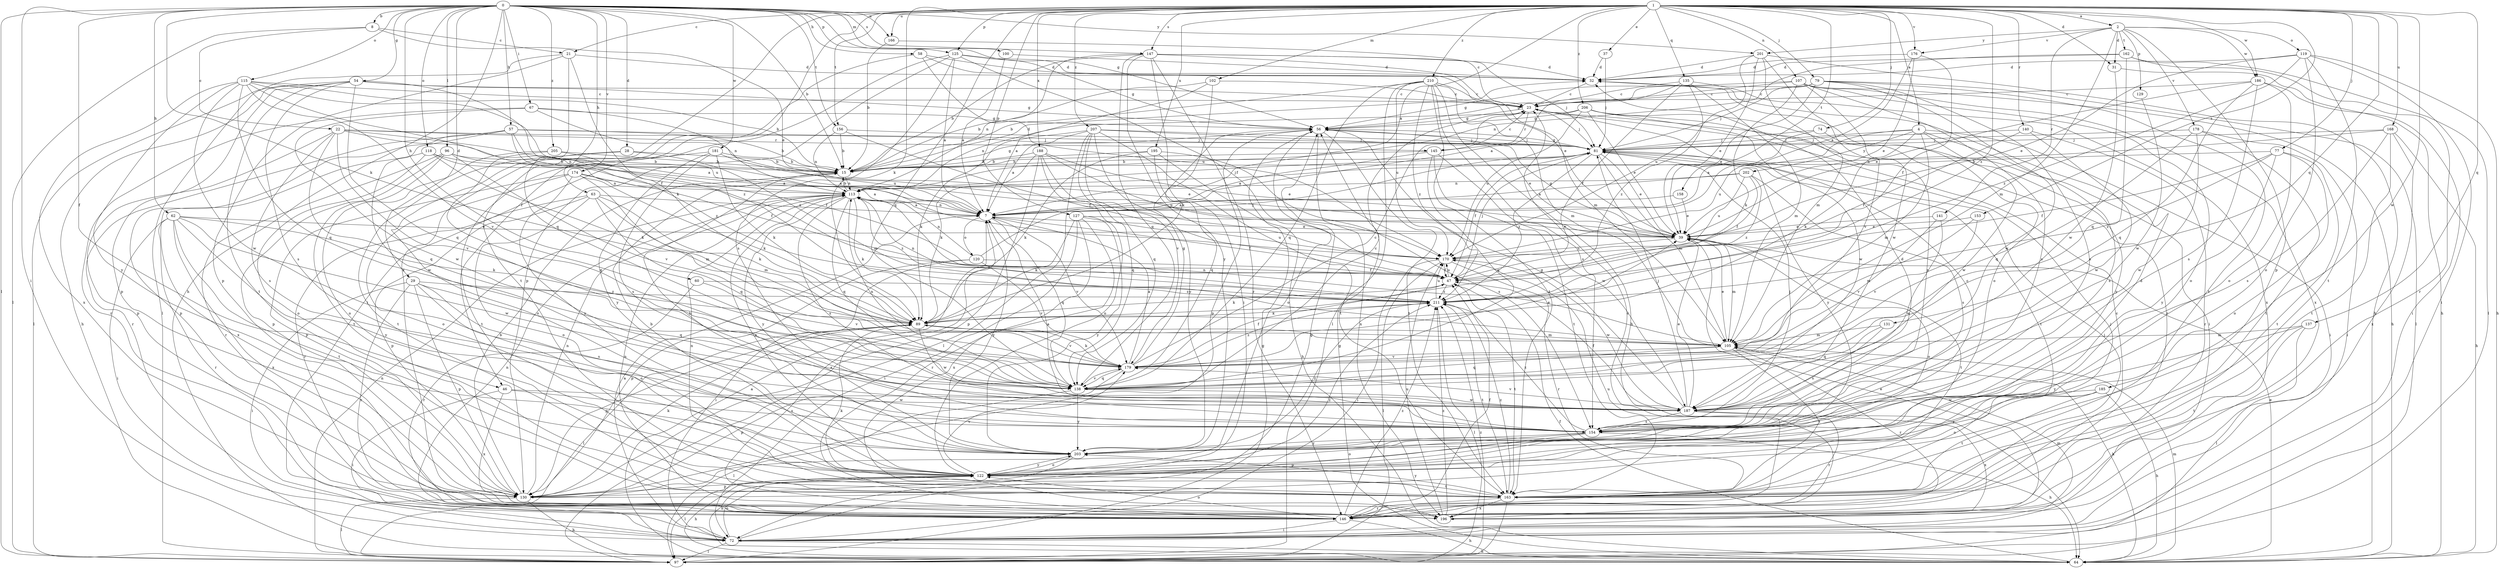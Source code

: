 strict digraph  {
0;
1;
2;
4;
7;
8;
15;
21;
22;
23;
28;
29;
31;
32;
37;
39;
46;
47;
54;
56;
57;
58;
60;
62;
63;
64;
67;
72;
74;
77;
79;
81;
89;
96;
97;
100;
102;
105;
107;
113;
115;
118;
119;
120;
122;
125;
127;
129;
130;
131;
135;
137;
138;
140;
141;
145;
146;
147;
153;
154;
156;
158;
162;
163;
166;
168;
170;
174;
176;
178;
179;
181;
185;
186;
187;
188;
195;
196;
201;
202;
203;
205;
206;
207;
210;
211;
0 -> 8  [label=b];
0 -> 15  [label=b];
0 -> 28  [label=d];
0 -> 29  [label=d];
0 -> 46  [label=f];
0 -> 54  [label=g];
0 -> 56  [label=g];
0 -> 57  [label=h];
0 -> 58  [label=h];
0 -> 60  [label=h];
0 -> 62  [label=h];
0 -> 63  [label=h];
0 -> 64  [label=h];
0 -> 67  [label=i];
0 -> 72  [label=i];
0 -> 89  [label=k];
0 -> 96  [label=l];
0 -> 97  [label=l];
0 -> 100  [label=m];
0 -> 115  [label=o];
0 -> 118  [label=o];
0 -> 125  [label=p];
0 -> 147  [label=s];
0 -> 156  [label=t];
0 -> 166  [label=u];
0 -> 174  [label=v];
0 -> 181  [label=w];
0 -> 201  [label=y];
0 -> 205  [label=z];
1 -> 2  [label=a];
1 -> 4  [label=a];
1 -> 7  [label=a];
1 -> 21  [label=c];
1 -> 31  [label=d];
1 -> 37  [label=e];
1 -> 46  [label=f];
1 -> 74  [label=j];
1 -> 77  [label=j];
1 -> 79  [label=j];
1 -> 89  [label=k];
1 -> 102  [label=m];
1 -> 107  [label=n];
1 -> 125  [label=p];
1 -> 127  [label=p];
1 -> 131  [label=q];
1 -> 135  [label=q];
1 -> 137  [label=q];
1 -> 138  [label=q];
1 -> 140  [label=r];
1 -> 147  [label=s];
1 -> 153  [label=s];
1 -> 156  [label=t];
1 -> 158  [label=t];
1 -> 166  [label=u];
1 -> 168  [label=u];
1 -> 176  [label=v];
1 -> 185  [label=w];
1 -> 186  [label=w];
1 -> 188  [label=x];
1 -> 195  [label=x];
1 -> 196  [label=x];
1 -> 206  [label=z];
1 -> 207  [label=z];
1 -> 210  [label=z];
1 -> 211  [label=z];
2 -> 31  [label=d];
2 -> 105  [label=m];
2 -> 119  [label=o];
2 -> 129  [label=p];
2 -> 130  [label=p];
2 -> 141  [label=r];
2 -> 162  [label=t];
2 -> 176  [label=v];
2 -> 178  [label=v];
2 -> 186  [label=w];
2 -> 201  [label=y];
4 -> 72  [label=i];
4 -> 81  [label=j];
4 -> 89  [label=k];
4 -> 105  [label=m];
4 -> 154  [label=s];
4 -> 170  [label=u];
4 -> 187  [label=w];
4 -> 202  [label=y];
7 -> 39  [label=e];
7 -> 47  [label=f];
7 -> 113  [label=n];
7 -> 120  [label=o];
7 -> 138  [label=q];
7 -> 179  [label=v];
7 -> 203  [label=y];
8 -> 21  [label=c];
8 -> 22  [label=c];
8 -> 39  [label=e];
8 -> 97  [label=l];
15 -> 32  [label=d];
15 -> 56  [label=g];
15 -> 113  [label=n];
21 -> 32  [label=d];
21 -> 89  [label=k];
21 -> 97  [label=l];
21 -> 130  [label=p];
21 -> 138  [label=q];
22 -> 7  [label=a];
22 -> 81  [label=j];
22 -> 113  [label=n];
22 -> 130  [label=p];
22 -> 138  [label=q];
22 -> 145  [label=r];
22 -> 154  [label=s];
22 -> 179  [label=v];
23 -> 56  [label=g];
23 -> 72  [label=i];
23 -> 81  [label=j];
23 -> 145  [label=r];
28 -> 15  [label=b];
28 -> 105  [label=m];
28 -> 122  [label=o];
28 -> 163  [label=t];
29 -> 72  [label=i];
29 -> 122  [label=o];
29 -> 130  [label=p];
29 -> 138  [label=q];
29 -> 146  [label=r];
29 -> 154  [label=s];
29 -> 211  [label=z];
31 -> 64  [label=h];
31 -> 187  [label=w];
32 -> 23  [label=c];
32 -> 122  [label=o];
37 -> 32  [label=d];
37 -> 81  [label=j];
39 -> 56  [label=g];
39 -> 105  [label=m];
39 -> 122  [label=o];
39 -> 163  [label=t];
39 -> 170  [label=u];
46 -> 72  [label=i];
46 -> 154  [label=s];
46 -> 187  [label=w];
46 -> 196  [label=x];
47 -> 81  [label=j];
47 -> 89  [label=k];
47 -> 163  [label=t];
47 -> 170  [label=u];
47 -> 211  [label=z];
54 -> 23  [label=c];
54 -> 56  [label=g];
54 -> 64  [label=h];
54 -> 97  [label=l];
54 -> 130  [label=p];
54 -> 138  [label=q];
54 -> 154  [label=s];
54 -> 163  [label=t];
54 -> 211  [label=z];
56 -> 81  [label=j];
56 -> 122  [label=o];
56 -> 130  [label=p];
56 -> 163  [label=t];
56 -> 196  [label=x];
57 -> 15  [label=b];
57 -> 47  [label=f];
57 -> 81  [label=j];
57 -> 130  [label=p];
57 -> 146  [label=r];
57 -> 187  [label=w];
57 -> 211  [label=z];
58 -> 32  [label=d];
58 -> 39  [label=e];
58 -> 163  [label=t];
58 -> 170  [label=u];
60 -> 146  [label=r];
60 -> 179  [label=v];
60 -> 211  [label=z];
62 -> 39  [label=e];
62 -> 72  [label=i];
62 -> 89  [label=k];
62 -> 146  [label=r];
62 -> 163  [label=t];
62 -> 187  [label=w];
62 -> 196  [label=x];
62 -> 203  [label=y];
63 -> 7  [label=a];
63 -> 89  [label=k];
63 -> 105  [label=m];
63 -> 122  [label=o];
63 -> 130  [label=p];
63 -> 138  [label=q];
63 -> 146  [label=r];
64 -> 7  [label=a];
64 -> 39  [label=e];
64 -> 47  [label=f];
64 -> 56  [label=g];
64 -> 105  [label=m];
67 -> 56  [label=g];
67 -> 113  [label=n];
67 -> 146  [label=r];
67 -> 170  [label=u];
67 -> 187  [label=w];
72 -> 7  [label=a];
72 -> 39  [label=e];
72 -> 56  [label=g];
72 -> 64  [label=h];
72 -> 97  [label=l];
72 -> 105  [label=m];
72 -> 113  [label=n];
72 -> 122  [label=o];
74 -> 7  [label=a];
74 -> 81  [label=j];
74 -> 203  [label=y];
77 -> 15  [label=b];
77 -> 47  [label=f];
77 -> 122  [label=o];
77 -> 163  [label=t];
77 -> 203  [label=y];
77 -> 211  [label=z];
79 -> 23  [label=c];
79 -> 39  [label=e];
79 -> 56  [label=g];
79 -> 81  [label=j];
79 -> 97  [label=l];
79 -> 154  [label=s];
79 -> 163  [label=t];
79 -> 187  [label=w];
81 -> 15  [label=b];
81 -> 39  [label=e];
81 -> 47  [label=f];
81 -> 56  [label=g];
81 -> 105  [label=m];
81 -> 163  [label=t];
81 -> 203  [label=y];
81 -> 211  [label=z];
89 -> 97  [label=l];
89 -> 105  [label=m];
89 -> 130  [label=p];
89 -> 179  [label=v];
89 -> 187  [label=w];
96 -> 15  [label=b];
96 -> 47  [label=f];
96 -> 130  [label=p];
96 -> 146  [label=r];
96 -> 163  [label=t];
96 -> 179  [label=v];
97 -> 56  [label=g];
97 -> 113  [label=n];
97 -> 211  [label=z];
100 -> 7  [label=a];
100 -> 32  [label=d];
102 -> 7  [label=a];
102 -> 15  [label=b];
102 -> 23  [label=c];
102 -> 89  [label=k];
105 -> 39  [label=e];
105 -> 64  [label=h];
105 -> 113  [label=n];
105 -> 138  [label=q];
105 -> 146  [label=r];
105 -> 163  [label=t];
105 -> 179  [label=v];
107 -> 23  [label=c];
107 -> 56  [label=g];
107 -> 64  [label=h];
107 -> 89  [label=k];
107 -> 122  [label=o];
107 -> 154  [label=s];
107 -> 179  [label=v];
107 -> 196  [label=x];
113 -> 7  [label=a];
113 -> 15  [label=b];
113 -> 81  [label=j];
113 -> 89  [label=k];
113 -> 138  [label=q];
113 -> 154  [label=s];
113 -> 203  [label=y];
113 -> 211  [label=z];
115 -> 15  [label=b];
115 -> 23  [label=c];
115 -> 47  [label=f];
115 -> 138  [label=q];
115 -> 170  [label=u];
115 -> 179  [label=v];
115 -> 187  [label=w];
115 -> 196  [label=x];
115 -> 203  [label=y];
118 -> 7  [label=a];
118 -> 15  [label=b];
118 -> 89  [label=k];
118 -> 122  [label=o];
118 -> 196  [label=x];
119 -> 32  [label=d];
119 -> 39  [label=e];
119 -> 64  [label=h];
119 -> 72  [label=i];
119 -> 122  [label=o];
119 -> 163  [label=t];
119 -> 211  [label=z];
120 -> 47  [label=f];
120 -> 72  [label=i];
120 -> 81  [label=j];
120 -> 113  [label=n];
120 -> 130  [label=p];
120 -> 179  [label=v];
122 -> 15  [label=b];
122 -> 32  [label=d];
122 -> 64  [label=h];
122 -> 97  [label=l];
122 -> 113  [label=n];
122 -> 130  [label=p];
122 -> 163  [label=t];
122 -> 179  [label=v];
122 -> 203  [label=y];
125 -> 7  [label=a];
125 -> 32  [label=d];
125 -> 47  [label=f];
125 -> 56  [label=g];
125 -> 72  [label=i];
125 -> 130  [label=p];
125 -> 154  [label=s];
127 -> 39  [label=e];
127 -> 72  [label=i];
127 -> 89  [label=k];
127 -> 146  [label=r];
127 -> 170  [label=u];
127 -> 196  [label=x];
127 -> 203  [label=y];
129 -> 187  [label=w];
130 -> 15  [label=b];
130 -> 64  [label=h];
130 -> 89  [label=k];
130 -> 97  [label=l];
130 -> 113  [label=n];
130 -> 211  [label=z];
131 -> 105  [label=m];
131 -> 138  [label=q];
131 -> 154  [label=s];
135 -> 7  [label=a];
135 -> 23  [label=c];
135 -> 47  [label=f];
135 -> 105  [label=m];
135 -> 196  [label=x];
135 -> 211  [label=z];
137 -> 97  [label=l];
137 -> 105  [label=m];
137 -> 163  [label=t];
137 -> 203  [label=y];
138 -> 23  [label=c];
138 -> 97  [label=l];
138 -> 113  [label=n];
138 -> 179  [label=v];
138 -> 187  [label=w];
138 -> 203  [label=y];
140 -> 47  [label=f];
140 -> 81  [label=j];
140 -> 146  [label=r];
140 -> 187  [label=w];
141 -> 39  [label=e];
141 -> 179  [label=v];
141 -> 187  [label=w];
145 -> 7  [label=a];
145 -> 15  [label=b];
145 -> 23  [label=c];
145 -> 138  [label=q];
145 -> 163  [label=t];
145 -> 187  [label=w];
146 -> 7  [label=a];
146 -> 23  [label=c];
146 -> 47  [label=f];
146 -> 64  [label=h];
146 -> 72  [label=i];
146 -> 81  [label=j];
146 -> 113  [label=n];
146 -> 122  [label=o];
146 -> 170  [label=u];
146 -> 211  [label=z];
147 -> 15  [label=b];
147 -> 32  [label=d];
147 -> 72  [label=i];
147 -> 81  [label=j];
147 -> 105  [label=m];
147 -> 113  [label=n];
147 -> 138  [label=q];
147 -> 146  [label=r];
147 -> 203  [label=y];
153 -> 39  [label=e];
153 -> 105  [label=m];
153 -> 179  [label=v];
154 -> 7  [label=a];
154 -> 32  [label=d];
154 -> 64  [label=h];
154 -> 81  [label=j];
154 -> 122  [label=o];
154 -> 130  [label=p];
154 -> 203  [label=y];
154 -> 211  [label=z];
156 -> 15  [label=b];
156 -> 47  [label=f];
156 -> 81  [label=j];
156 -> 113  [label=n];
158 -> 7  [label=a];
158 -> 39  [label=e];
162 -> 32  [label=d];
162 -> 97  [label=l];
162 -> 113  [label=n];
162 -> 138  [label=q];
162 -> 146  [label=r];
163 -> 81  [label=j];
163 -> 89  [label=k];
163 -> 97  [label=l];
163 -> 113  [label=n];
163 -> 146  [label=r];
163 -> 196  [label=x];
163 -> 203  [label=y];
163 -> 211  [label=z];
166 -> 15  [label=b];
166 -> 23  [label=c];
168 -> 64  [label=h];
168 -> 81  [label=j];
168 -> 113  [label=n];
168 -> 154  [label=s];
168 -> 163  [label=t];
168 -> 196  [label=x];
170 -> 47  [label=f];
170 -> 72  [label=i];
170 -> 97  [label=l];
170 -> 146  [label=r];
170 -> 187  [label=w];
174 -> 7  [label=a];
174 -> 89  [label=k];
174 -> 105  [label=m];
174 -> 113  [label=n];
174 -> 122  [label=o];
174 -> 130  [label=p];
174 -> 203  [label=y];
176 -> 7  [label=a];
176 -> 32  [label=d];
176 -> 39  [label=e];
176 -> 47  [label=f];
178 -> 72  [label=i];
178 -> 81  [label=j];
178 -> 138  [label=q];
178 -> 163  [label=t];
178 -> 187  [label=w];
179 -> 7  [label=a];
179 -> 23  [label=c];
179 -> 39  [label=e];
179 -> 47  [label=f];
179 -> 56  [label=g];
179 -> 89  [label=k];
179 -> 130  [label=p];
179 -> 138  [label=q];
179 -> 211  [label=z];
181 -> 15  [label=b];
181 -> 39  [label=e];
181 -> 89  [label=k];
181 -> 154  [label=s];
181 -> 163  [label=t];
181 -> 203  [label=y];
185 -> 64  [label=h];
185 -> 122  [label=o];
185 -> 163  [label=t];
185 -> 187  [label=w];
185 -> 203  [label=y];
186 -> 23  [label=c];
186 -> 39  [label=e];
186 -> 72  [label=i];
186 -> 122  [label=o];
186 -> 138  [label=q];
186 -> 154  [label=s];
187 -> 39  [label=e];
187 -> 47  [label=f];
187 -> 56  [label=g];
187 -> 81  [label=j];
187 -> 146  [label=r];
187 -> 154  [label=s];
187 -> 179  [label=v];
187 -> 196  [label=x];
188 -> 15  [label=b];
188 -> 39  [label=e];
188 -> 89  [label=k];
188 -> 122  [label=o];
188 -> 130  [label=p];
188 -> 138  [label=q];
188 -> 170  [label=u];
195 -> 15  [label=b];
195 -> 64  [label=h];
195 -> 89  [label=k];
195 -> 138  [label=q];
195 -> 154  [label=s];
196 -> 23  [label=c];
196 -> 170  [label=u];
196 -> 211  [label=z];
201 -> 32  [label=d];
201 -> 39  [label=e];
201 -> 64  [label=h];
201 -> 105  [label=m];
201 -> 170  [label=u];
201 -> 187  [label=w];
202 -> 7  [label=a];
202 -> 47  [label=f];
202 -> 113  [label=n];
202 -> 154  [label=s];
202 -> 170  [label=u];
202 -> 211  [label=z];
203 -> 15  [label=b];
203 -> 23  [label=c];
203 -> 64  [label=h];
203 -> 122  [label=o];
203 -> 211  [label=z];
205 -> 7  [label=a];
205 -> 15  [label=b];
205 -> 122  [label=o];
205 -> 138  [label=q];
206 -> 39  [label=e];
206 -> 56  [label=g];
206 -> 113  [label=n];
206 -> 146  [label=r];
206 -> 154  [label=s];
206 -> 170  [label=u];
206 -> 187  [label=w];
207 -> 7  [label=a];
207 -> 39  [label=e];
207 -> 81  [label=j];
207 -> 89  [label=k];
207 -> 97  [label=l];
207 -> 138  [label=q];
207 -> 163  [label=t];
207 -> 179  [label=v];
207 -> 203  [label=y];
210 -> 15  [label=b];
210 -> 23  [label=c];
210 -> 64  [label=h];
210 -> 97  [label=l];
210 -> 105  [label=m];
210 -> 138  [label=q];
210 -> 154  [label=s];
210 -> 163  [label=t];
210 -> 170  [label=u];
210 -> 211  [label=z];
211 -> 89  [label=k];
211 -> 97  [label=l];
211 -> 113  [label=n];
211 -> 163  [label=t];
211 -> 170  [label=u];
}
